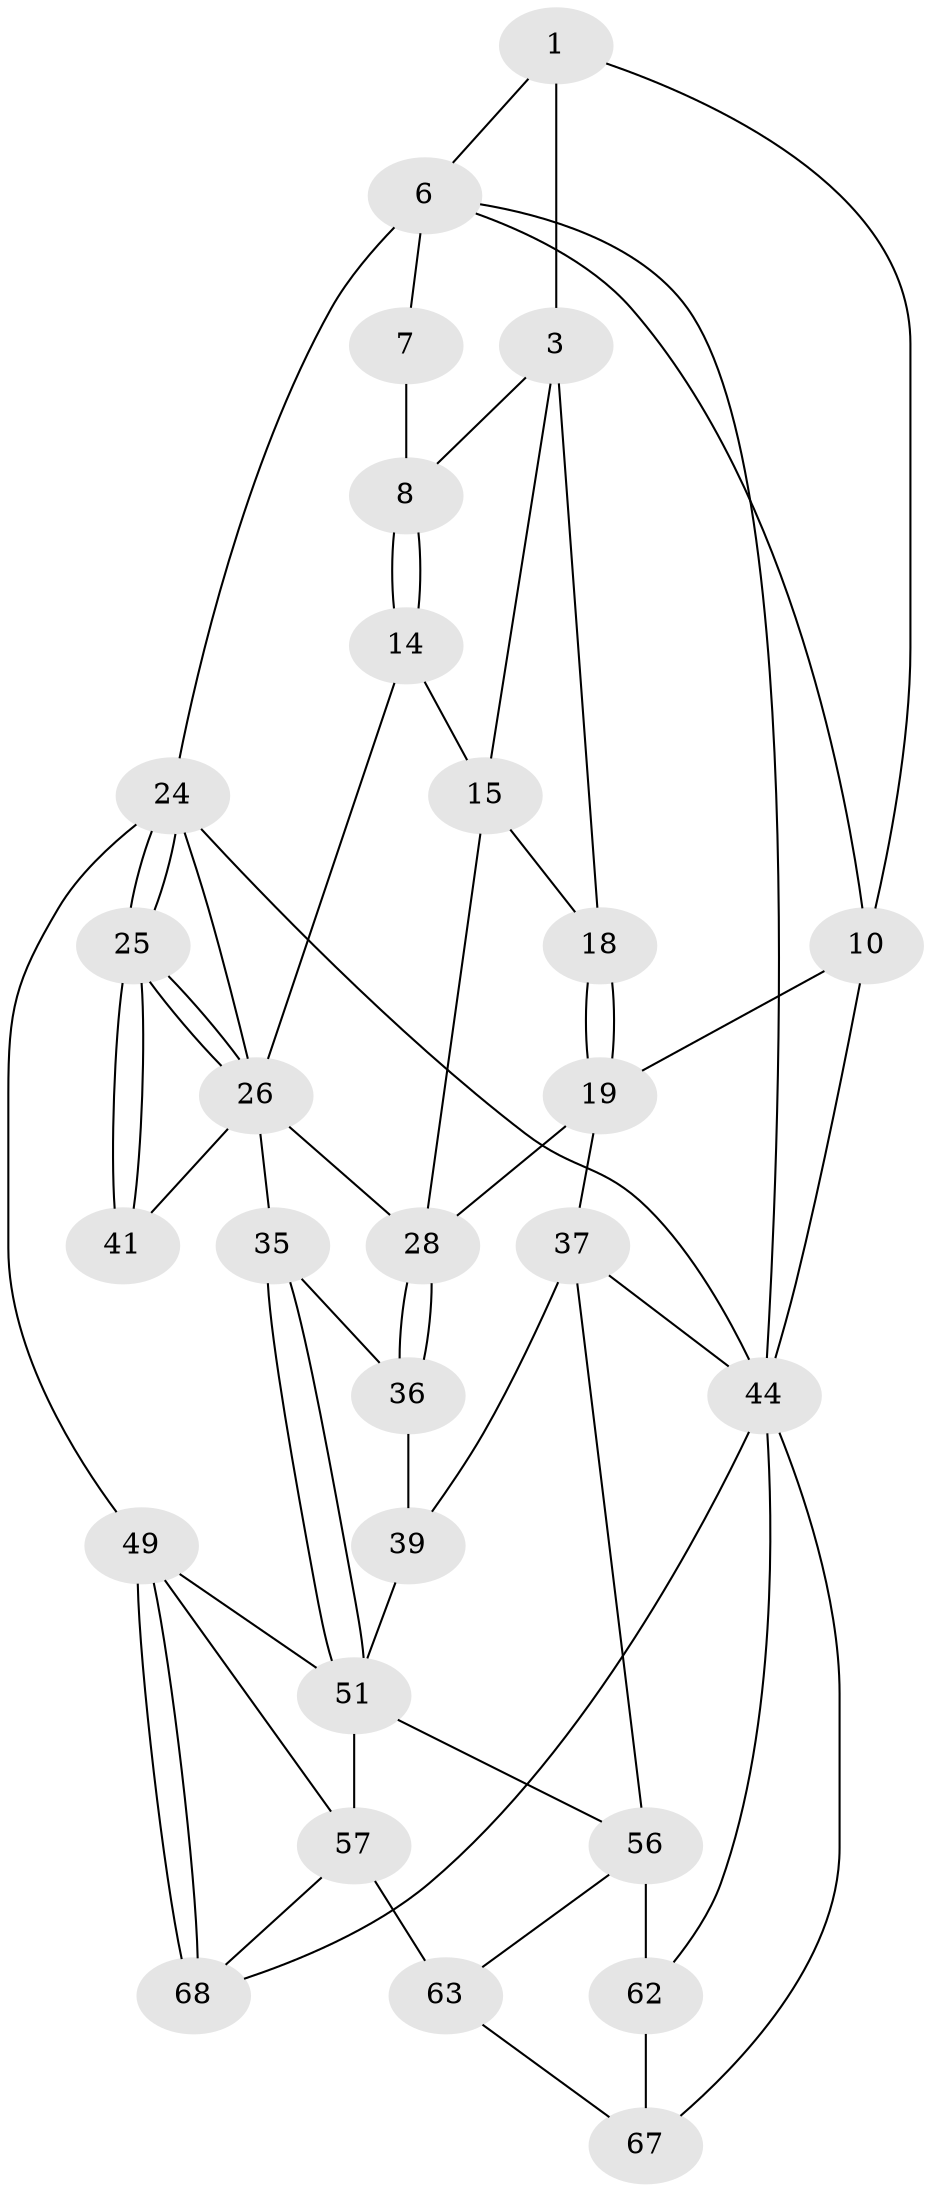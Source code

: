 // original degree distribution, {3: 0.02857142857142857, 5: 0.5714285714285714, 4: 0.21428571428571427, 6: 0.18571428571428572}
// Generated by graph-tools (version 1.1) at 2025/21/03/04/25 18:21:25]
// undirected, 28 vertices, 60 edges
graph export_dot {
graph [start="1"]
  node [color=gray90,style=filled];
  1 [pos="+0.8393790773820101+0",super="+2"];
  3 [pos="+0.47433055179632055+0.06178834291528647",super="+4+12"];
  6 [pos="+1+0",super="+9"];
  7 [pos="+0.8277070004107996+0.18534773575345828"];
  8 [pos="+0.7728533292182839+0.19176962052326665"];
  10 [pos="+0+0",super="+21"];
  14 [pos="+0.729361243023196+0.21279838261838308"];
  15 [pos="+0.7209410457732642+0.2104665191008101",super="+16"];
  18 [pos="+0.1941008704773027+0.22906849306262303"];
  19 [pos="+0.12440008350783638+0.26736386344336377",super="+20+32"];
  24 [pos="+1+0.4550949415193206",super="+47"];
  25 [pos="+1+0.45127804879772315"];
  26 [pos="+0.7411196290268716+0.3154188857536363",super="+27+33"];
  28 [pos="+0.6001744653895364+0.4482444916437997",super="+29"];
  35 [pos="+0.6254091121645943+0.5345165215158661"];
  36 [pos="+0.6050851637463397+0.5228053147596243",super="+38"];
  37 [pos="+0.24528031760266103+0.4918076945900436",super="+40"];
  39 [pos="+0.3813263739199761+0.6541373539763358"];
  41 [pos="+0.8763208504726866+0.4630335662207516"];
  44 [pos="+0+0.6361573841920074",super="+45"];
  49 [pos="+0.8292622884004217+0.7962822458589759",super="+50"];
  51 [pos="+0.6322412291512379+0.7083359861738039",super="+52"];
  56 [pos="+0.2629666836801783+0.7696646335870077",super="+60"];
  57 [pos="+0.6034552463412775+0.9799292728836502",super="+58"];
  62 [pos="+0.09651307114511178+0.8482734315426839",super="+66"];
  63 [pos="+0.2406187117223753+0.9765765579220981",super="+70"];
  67 [pos="+0+1"];
  68 [pos="+1+1"];
  1 -- 6;
  1 -- 10;
  1 -- 3 [weight=2];
  3 -- 8;
  3 -- 15 [weight=2];
  3 -- 18;
  6 -- 7 [weight=2];
  6 -- 24;
  6 -- 10;
  6 -- 44;
  7 -- 8;
  8 -- 14;
  8 -- 14;
  10 -- 19;
  10 -- 44 [weight=2];
  14 -- 15;
  14 -- 26;
  15 -- 18;
  15 -- 28 [weight=2];
  18 -- 19;
  18 -- 19;
  19 -- 37 [weight=2];
  19 -- 28;
  24 -- 25;
  24 -- 25;
  24 -- 49;
  24 -- 44;
  24 -- 26;
  25 -- 26;
  25 -- 26;
  25 -- 41;
  25 -- 41;
  26 -- 28;
  26 -- 41 [weight=2];
  26 -- 35;
  28 -- 36 [weight=2];
  28 -- 36;
  35 -- 36;
  35 -- 51;
  35 -- 51;
  36 -- 39;
  37 -- 56;
  37 -- 44;
  37 -- 39;
  39 -- 51;
  44 -- 62;
  44 -- 67;
  44 -- 68;
  49 -- 68;
  49 -- 68;
  49 -- 51;
  49 -- 57;
  51 -- 56;
  51 -- 57 [weight=2];
  56 -- 62 [weight=2];
  56 -- 63;
  57 -- 68;
  57 -- 63 [weight=2];
  62 -- 67;
  63 -- 67;
}
